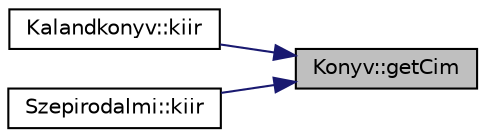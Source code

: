 digraph "Konyv::getCim"
{
 // LATEX_PDF_SIZE
  edge [fontname="Helvetica",fontsize="10",labelfontname="Helvetica",labelfontsize="10"];
  node [fontname="Helvetica",fontsize="10",shape=record];
  rankdir="RL";
  Node1 [label="Konyv::getCim",height=0.2,width=0.4,color="black", fillcolor="grey75", style="filled", fontcolor="black",tooltip="Getter függvény a könyv címéhez."];
  Node1 -> Node2 [dir="back",color="midnightblue",fontsize="10",style="solid"];
  Node2 [label="Kalandkonyv::kiir",height=0.2,width=0.4,color="black", fillcolor="white", style="filled",URL="$class_kalandkonyv.html#a9980d266a73420f3558f16bed0db0d34",tooltip="Kiírja a könyv adatait."];
  Node1 -> Node3 [dir="back",color="midnightblue",fontsize="10",style="solid"];
  Node3 [label="Szepirodalmi::kiir",height=0.2,width=0.4,color="black", fillcolor="white", style="filled",URL="$class_szepirodalmi.html#a795453f69e9cfa9787677c0ea18fa126",tooltip="Kiírja a könyv adatait."];
}
